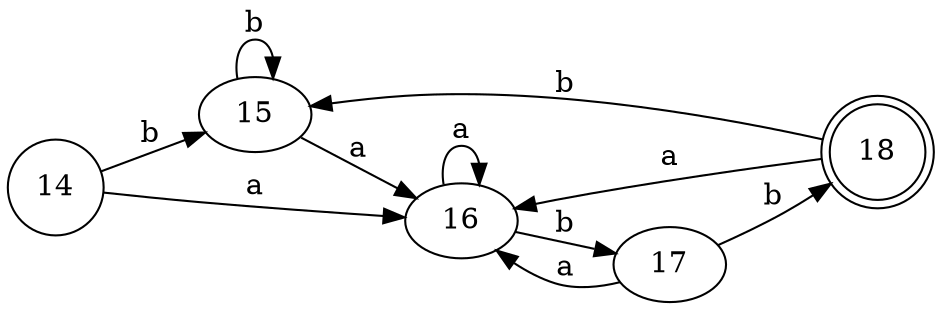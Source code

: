 digraph automata1 {
	rankdir=LR
	14 [label=14 shape=circle]
	18 [label=18 shape=doublecircle]
	14 -> 15 [label=b]
	14 -> 16 [label=a]
	15 -> 15 [label=b]
	15 -> 16 [label=a]
	16 -> 17 [label=b]
	16 -> 16 [label=a]
	17 -> 18 [label=b]
	17 -> 16 [label=a]
	18 -> 15 [label=b]
	18 -> 16 [label=a]
}
